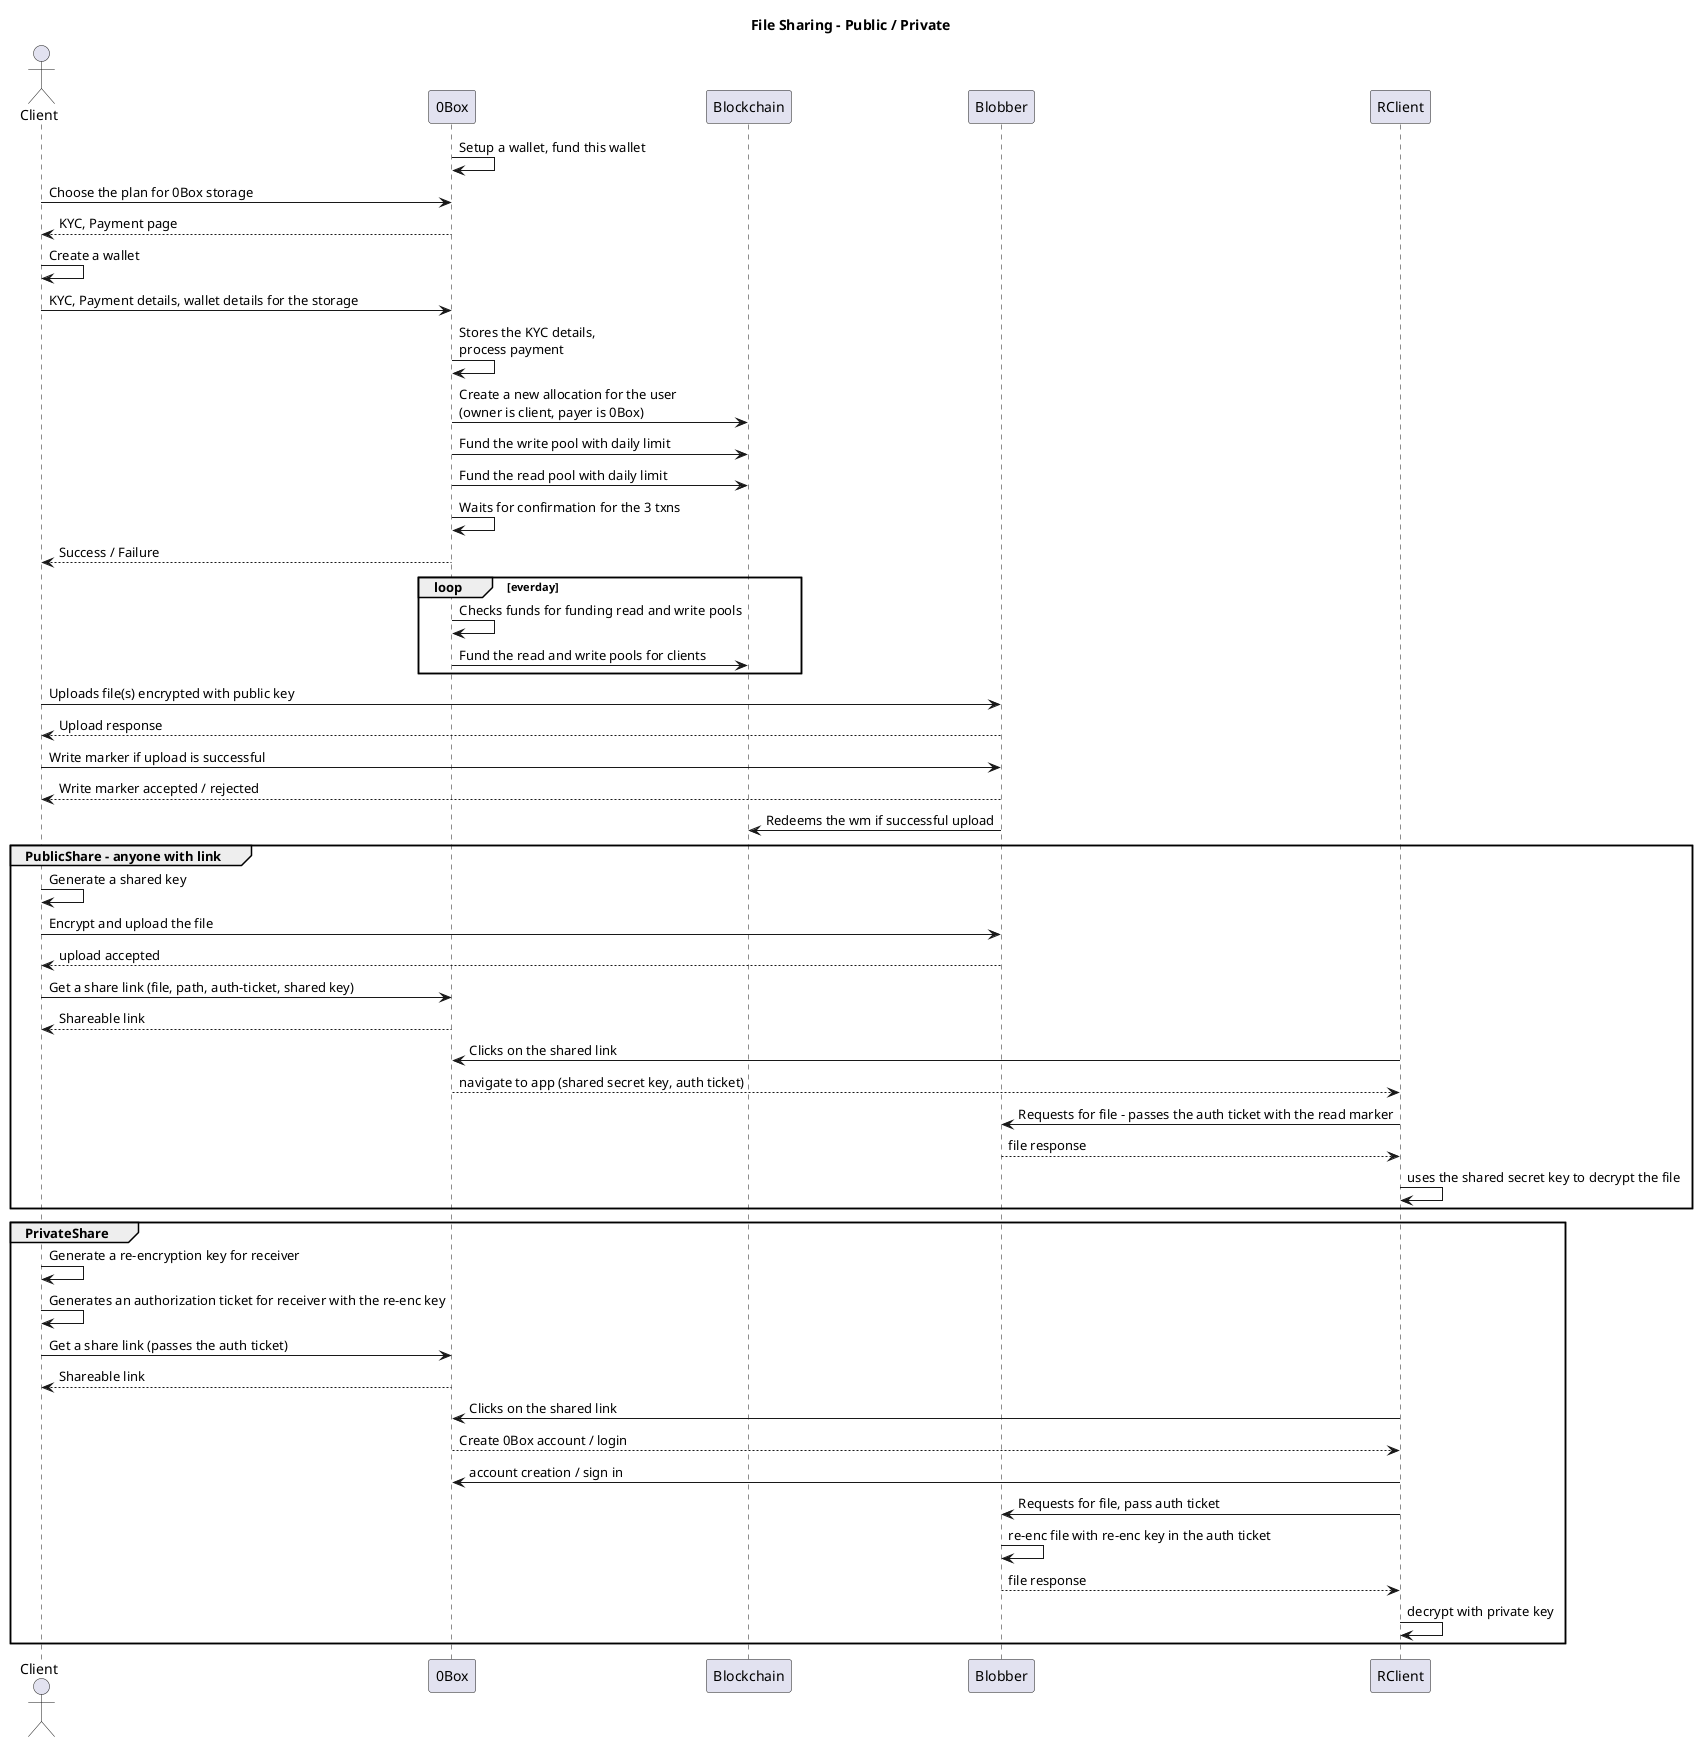 @startuml FileSharing

title File Sharing - Public / Private

actor Client

0Box -> 0Box : Setup a wallet, fund this wallet
Client -> 0Box : Choose the plan for 0Box storage
0Box --> Client : KYC, Payment page
Client -> Client : Create a wallet
Client -> 0Box : KYC, Payment details, wallet details for the storage
0Box -> 0Box : Stores the KYC details,\nprocess payment
0Box -> Blockchain : Create a new allocation for the user \n(owner is client, payer is 0Box)
0Box -> Blockchain : Fund the write pool with daily limit
0Box -> Blockchain : Fund the read pool with daily limit
0Box -> 0Box : Waits for confirmation for the 3 txns
0Box --> Client : Success / Failure

loop everday
0Box -> 0Box : Checks funds for funding read and write pools
0Box -> Blockchain : Fund the read and write pools for clients
end loop

Client -> Blobber : Uploads file(s) encrypted with public key
Blobber --> Client : Upload response
Client -> Blobber : Write marker if upload is successful
Blobber --> Client : Write marker accepted / rejected
Blobber -> Blockchain : Redeems the wm if successful upload


group PublicShare - anyone with link
Client -> Client : Generate a shared key
Client -> Blobber : Encrypt and upload the file
Blobber --> Client : upload accepted
Client -> 0Box : Get a share link (file, path, auth-ticket, shared key)
0Box --> Client : Shareable link

RClient -> 0Box : Clicks on the shared link
0Box --> RClient : navigate to app (shared secret key, auth ticket) 
RClient -> Blobber : Requests for file - passes the auth ticket with the read marker
Blobber --> RClient : file response
RClient -> RClient : uses the shared secret key to decrypt the file
end 

group PrivateShare
Client -> Client : Generate a re-encryption key for receiver
Client -> Client : Generates an authorization ticket for receiver with the re-enc key
Client -> 0Box : Get a share link (passes the auth ticket)
0Box --> Client : Shareable link

RClient -> 0Box : Clicks on the shared link
0Box --> RClient : Create 0Box account / login
RClient -> 0Box : account creation / sign in
RClient -> Blobber : Requests for file, pass auth ticket
Blobber -> Blobber : re-enc file with re-enc key in the auth ticket
Blobber --> RClient : file response
RClient -> RClient : decrypt with private key
end 


@enduml